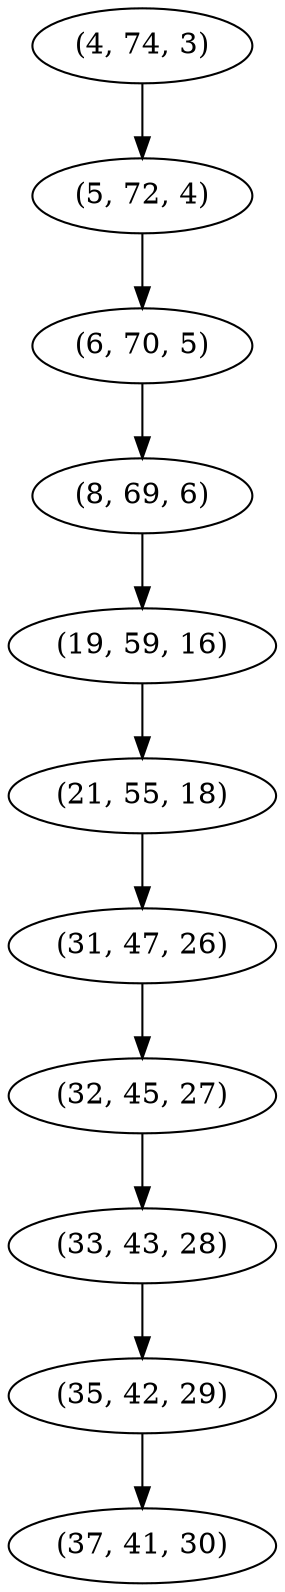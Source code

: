 digraph tree {
    "(4, 74, 3)";
    "(5, 72, 4)";
    "(6, 70, 5)";
    "(8, 69, 6)";
    "(19, 59, 16)";
    "(21, 55, 18)";
    "(31, 47, 26)";
    "(32, 45, 27)";
    "(33, 43, 28)";
    "(35, 42, 29)";
    "(37, 41, 30)";
    "(4, 74, 3)" -> "(5, 72, 4)";
    "(5, 72, 4)" -> "(6, 70, 5)";
    "(6, 70, 5)" -> "(8, 69, 6)";
    "(8, 69, 6)" -> "(19, 59, 16)";
    "(19, 59, 16)" -> "(21, 55, 18)";
    "(21, 55, 18)" -> "(31, 47, 26)";
    "(31, 47, 26)" -> "(32, 45, 27)";
    "(32, 45, 27)" -> "(33, 43, 28)";
    "(33, 43, 28)" -> "(35, 42, 29)";
    "(35, 42, 29)" -> "(37, 41, 30)";
}
